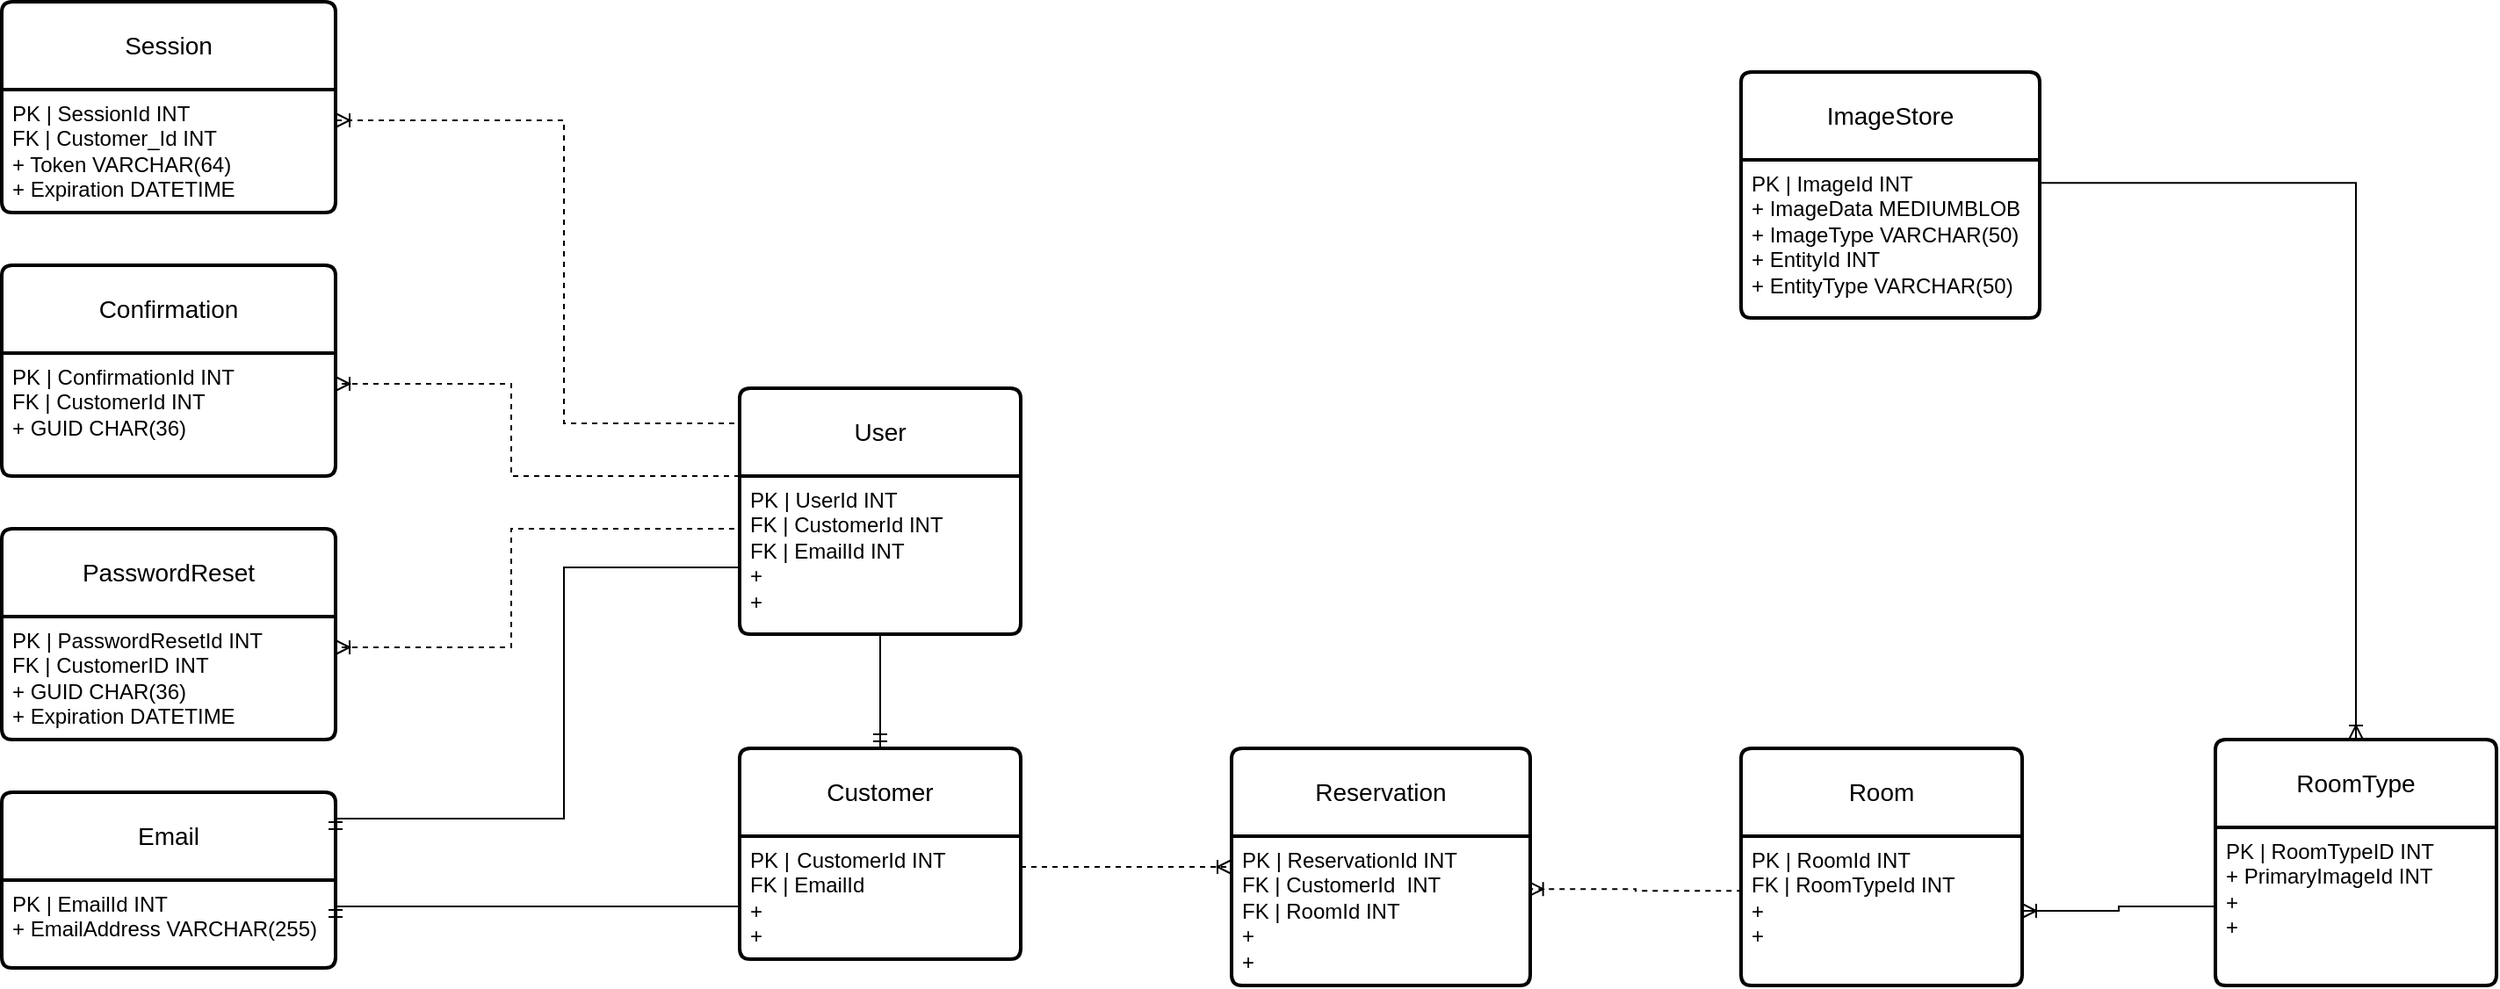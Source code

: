 <mxfile version="24.7.7">
  <diagram id="R2lEEEUBdFMjLlhIrx00" name="Page-1">
    <mxGraphModel dx="1687" dy="908" grid="1" gridSize="10" guides="1" tooltips="1" connect="1" arrows="1" fold="1" page="1" pageScale="1" pageWidth="850" pageHeight="1100" math="0" shadow="0" extFonts="Permanent Marker^https://fonts.googleapis.com/css?family=Permanent+Marker">
      <root>
        <mxCell id="0" />
        <mxCell id="1" parent="0" />
        <mxCell id="xTQfs5T80yT4qUn2D3Ki-52" value="Customer" style="swimlane;childLayout=stackLayout;horizontal=1;startSize=50;horizontalStack=0;rounded=1;fontSize=14;fontStyle=0;strokeWidth=2;resizeParent=0;resizeLast=1;shadow=0;dashed=0;align=center;arcSize=4;whiteSpace=wrap;html=1;" vertex="1" parent="1">
          <mxGeometry x="480" y="445" width="160" height="120" as="geometry">
            <mxRectangle x="480" y="445" width="100" height="50" as="alternateBounds" />
          </mxGeometry>
        </mxCell>
        <mxCell id="xTQfs5T80yT4qUn2D3Ki-53" value="PK |&lt;span style=&quot;white-space: pre;&quot;&gt;&#x9;&lt;/span&gt;CustomerId INT&lt;div&gt;FK | EmailId&lt;/div&gt;&lt;div&gt;+&lt;/div&gt;&lt;div&gt;+&lt;/div&gt;" style="align=left;strokeColor=none;fillColor=none;spacingLeft=4;fontSize=12;verticalAlign=top;resizable=0;rotatable=0;part=1;html=1;" vertex="1" parent="xTQfs5T80yT4qUn2D3Ki-52">
          <mxGeometry y="50" width="160" height="70" as="geometry" />
        </mxCell>
        <mxCell id="xTQfs5T80yT4qUn2D3Ki-54" value="Reservation" style="swimlane;childLayout=stackLayout;horizontal=1;startSize=50;horizontalStack=0;rounded=1;fontSize=14;fontStyle=0;strokeWidth=2;resizeParent=0;resizeLast=1;shadow=0;dashed=0;align=center;arcSize=4;whiteSpace=wrap;html=1;" vertex="1" parent="1">
          <mxGeometry x="760" y="445" width="170" height="135" as="geometry" />
        </mxCell>
        <mxCell id="xTQfs5T80yT4qUn2D3Ki-55" value="&lt;div&gt;PK | ReservationId INT&lt;/div&gt;FK | CustomerId&amp;nbsp; INT&lt;div&gt;FK | RoomId INT&lt;/div&gt;&lt;div&gt;+&amp;nbsp;&amp;nbsp;&lt;/div&gt;&lt;div&gt;+&amp;nbsp;&lt;/div&gt;" style="align=left;strokeColor=none;fillColor=none;spacingLeft=4;fontSize=12;verticalAlign=top;resizable=0;rotatable=0;part=1;html=1;" vertex="1" parent="xTQfs5T80yT4qUn2D3Ki-54">
          <mxGeometry y="50" width="170" height="85" as="geometry" />
        </mxCell>
        <mxCell id="xTQfs5T80yT4qUn2D3Ki-56" value="Room" style="swimlane;childLayout=stackLayout;horizontal=1;startSize=50;horizontalStack=0;rounded=1;fontSize=14;fontStyle=0;strokeWidth=2;resizeParent=0;resizeLast=1;shadow=0;dashed=0;align=center;arcSize=4;whiteSpace=wrap;html=1;" vertex="1" parent="1">
          <mxGeometry x="1050" y="445" width="160" height="135" as="geometry" />
        </mxCell>
        <mxCell id="xTQfs5T80yT4qUn2D3Ki-57" value="&lt;div&gt;PK | RoomId INT&lt;/div&gt;FK | RoomTypeId INT&lt;br&gt;+&amp;nbsp;&lt;br&gt;&lt;div&gt;+&amp;nbsp;&lt;/div&gt;" style="align=left;strokeColor=none;fillColor=none;spacingLeft=4;fontSize=12;verticalAlign=top;resizable=0;rotatable=0;part=1;html=1;" vertex="1" parent="xTQfs5T80yT4qUn2D3Ki-56">
          <mxGeometry y="50" width="160" height="85" as="geometry" />
        </mxCell>
        <mxCell id="xTQfs5T80yT4qUn2D3Ki-60" value="Session" style="swimlane;childLayout=stackLayout;horizontal=1;startSize=50;horizontalStack=0;rounded=1;fontSize=14;fontStyle=0;strokeWidth=2;resizeParent=0;resizeLast=1;shadow=0;dashed=0;align=center;arcSize=4;whiteSpace=wrap;html=1;" vertex="1" parent="1">
          <mxGeometry x="60" y="20" width="190" height="120" as="geometry" />
        </mxCell>
        <mxCell id="xTQfs5T80yT4qUn2D3Ki-61" value="PK | SessionId INT&lt;div&gt;FK | Customer_Id INT&lt;/div&gt;&lt;div&gt;+ Token VARCHAR(64)&lt;/div&gt;&lt;div&gt;+ Expiration DATETIME&lt;/div&gt;" style="align=left;strokeColor=none;fillColor=none;spacingLeft=4;fontSize=12;verticalAlign=top;resizable=0;rotatable=0;part=1;html=1;" vertex="1" parent="xTQfs5T80yT4qUn2D3Ki-60">
          <mxGeometry y="50" width="190" height="70" as="geometry" />
        </mxCell>
        <mxCell id="xTQfs5T80yT4qUn2D3Ki-62" value="Confirmation" style="swimlane;childLayout=stackLayout;horizontal=1;startSize=50;horizontalStack=0;rounded=1;fontSize=14;fontStyle=0;strokeWidth=2;resizeParent=0;resizeLast=1;shadow=0;dashed=0;align=center;arcSize=4;whiteSpace=wrap;html=1;" vertex="1" parent="1">
          <mxGeometry x="60" y="170" width="190" height="120" as="geometry" />
        </mxCell>
        <mxCell id="xTQfs5T80yT4qUn2D3Ki-63" value="PK | ConfirmationId INT&lt;br&gt;FK | CustomerId INT&lt;br&gt;+ GUID CHAR(36)" style="align=left;strokeColor=none;fillColor=none;spacingLeft=4;fontSize=12;verticalAlign=top;resizable=0;rotatable=0;part=1;html=1;" vertex="1" parent="xTQfs5T80yT4qUn2D3Ki-62">
          <mxGeometry y="50" width="190" height="70" as="geometry" />
        </mxCell>
        <mxCell id="xTQfs5T80yT4qUn2D3Ki-66" value="PasswordReset" style="swimlane;childLayout=stackLayout;horizontal=1;startSize=50;horizontalStack=0;rounded=1;fontSize=14;fontStyle=0;strokeWidth=2;resizeParent=0;resizeLast=1;shadow=0;dashed=0;align=center;arcSize=4;whiteSpace=wrap;html=1;" vertex="1" parent="1">
          <mxGeometry x="60" y="320" width="190" height="120" as="geometry" />
        </mxCell>
        <mxCell id="xTQfs5T80yT4qUn2D3Ki-67" value="PK | PasswordResetId INT&lt;br&gt;FK | CustomerID INT&lt;br&gt;+ GUID CHAR(36)&lt;div&gt;+ Expiration DATETIME&lt;/div&gt;" style="align=left;strokeColor=none;fillColor=none;spacingLeft=4;fontSize=12;verticalAlign=top;resizable=0;rotatable=0;part=1;html=1;" vertex="1" parent="xTQfs5T80yT4qUn2D3Ki-66">
          <mxGeometry y="50" width="190" height="70" as="geometry" />
        </mxCell>
        <mxCell id="xTQfs5T80yT4qUn2D3Ki-68" style="edgeStyle=orthogonalEdgeStyle;rounded=0;orthogonalLoop=1;jettySize=auto;html=1;exitX=0;exitY=0.25;exitDx=0;exitDy=0;entryX=1;entryY=0.25;entryDx=0;entryDy=0;dashed=1;endArrow=ERoneToMany;endFill=0;" edge="1" parent="1" source="xTQfs5T80yT4qUn2D3Ki-81" target="xTQfs5T80yT4qUn2D3Ki-61">
          <mxGeometry relative="1" as="geometry">
            <Array as="points">
              <mxPoint x="480" y="260" />
              <mxPoint x="380" y="260" />
              <mxPoint x="380" y="88" />
            </Array>
          </mxGeometry>
        </mxCell>
        <mxCell id="xTQfs5T80yT4qUn2D3Ki-70" style="edgeStyle=orthogonalEdgeStyle;rounded=0;orthogonalLoop=1;jettySize=auto;html=1;exitX=0;exitY=0.5;exitDx=0;exitDy=0;entryX=1;entryY=0.25;entryDx=0;entryDy=0;dashed=1;endArrow=ERoneToMany;endFill=0;" edge="1" parent="1" source="xTQfs5T80yT4qUn2D3Ki-82" target="xTQfs5T80yT4qUn2D3Ki-67">
          <mxGeometry relative="1" as="geometry">
            <Array as="points">
              <mxPoint x="480" y="320" />
              <mxPoint x="350" y="320" />
              <mxPoint x="350" y="388" />
            </Array>
          </mxGeometry>
        </mxCell>
        <mxCell id="xTQfs5T80yT4qUn2D3Ki-73" style="edgeStyle=orthogonalEdgeStyle;rounded=0;orthogonalLoop=1;jettySize=auto;html=1;exitX=1;exitY=0.25;exitDx=0;exitDy=0;entryX=0;entryY=0.5;entryDx=0;entryDy=0;endArrow=ERoneToMany;endFill=0;dashed=1;" edge="1" parent="1" source="xTQfs5T80yT4qUn2D3Ki-53" target="xTQfs5T80yT4qUn2D3Ki-54">
          <mxGeometry relative="1" as="geometry" />
        </mxCell>
        <mxCell id="xTQfs5T80yT4qUn2D3Ki-74" style="edgeStyle=orthogonalEdgeStyle;rounded=0;orthogonalLoop=1;jettySize=auto;html=1;exitX=0.004;exitY=0.366;exitDx=0;exitDy=0;entryX=0.996;entryY=0.354;entryDx=0;entryDy=0;entryPerimeter=0;dashed=1;endArrow=ERoneToMany;endFill=0;exitPerimeter=0;" edge="1" parent="1" source="xTQfs5T80yT4qUn2D3Ki-57" target="xTQfs5T80yT4qUn2D3Ki-55">
          <mxGeometry relative="1" as="geometry" />
        </mxCell>
        <mxCell id="xTQfs5T80yT4qUn2D3Ki-75" value="ImageStore" style="swimlane;childLayout=stackLayout;horizontal=1;startSize=50;horizontalStack=0;rounded=1;fontSize=14;fontStyle=0;strokeWidth=2;resizeParent=0;resizeLast=1;shadow=0;dashed=0;align=center;arcSize=4;whiteSpace=wrap;html=1;" vertex="1" parent="1">
          <mxGeometry x="1050" y="60" width="170" height="140" as="geometry" />
        </mxCell>
        <mxCell id="xTQfs5T80yT4qUn2D3Ki-76" value="PK | ImageId INT&lt;br&gt;+ ImageData MEDIUMBLOB&lt;div&gt;+ ImageType VARCHAR(50)&lt;/div&gt;&lt;div&gt;+ EntityId INT&lt;/div&gt;&lt;div&gt;+ EntityType VARCHAR(50)&lt;/div&gt;" style="align=left;strokeColor=none;fillColor=none;spacingLeft=4;fontSize=12;verticalAlign=top;resizable=0;rotatable=0;part=1;html=1;" vertex="1" parent="xTQfs5T80yT4qUn2D3Ki-75">
          <mxGeometry y="50" width="170" height="90" as="geometry" />
        </mxCell>
        <mxCell id="xTQfs5T80yT4qUn2D3Ki-77" value="RoomType" style="swimlane;childLayout=stackLayout;horizontal=1;startSize=50;horizontalStack=0;rounded=1;fontSize=14;fontStyle=0;strokeWidth=2;resizeParent=0;resizeLast=1;shadow=0;dashed=0;align=center;arcSize=4;whiteSpace=wrap;html=1;" vertex="1" parent="1">
          <mxGeometry x="1320" y="440" width="160" height="140" as="geometry" />
        </mxCell>
        <mxCell id="xTQfs5T80yT4qUn2D3Ki-78" value="PK | RoomTypeID INT&lt;br&gt;+ PrimaryImageId INT&lt;div&gt;+&amp;nbsp;&lt;/div&gt;&lt;div&gt;+&amp;nbsp;&lt;/div&gt;" style="align=left;strokeColor=none;fillColor=none;spacingLeft=4;fontSize=12;verticalAlign=top;resizable=0;rotatable=0;part=1;html=1;" vertex="1" parent="xTQfs5T80yT4qUn2D3Ki-77">
          <mxGeometry y="50" width="160" height="90" as="geometry" />
        </mxCell>
        <mxCell id="xTQfs5T80yT4qUn2D3Ki-80" style="edgeStyle=orthogonalEdgeStyle;rounded=0;orthogonalLoop=1;jettySize=auto;html=1;exitX=0.5;exitY=0;exitDx=0;exitDy=0;entryX=1.004;entryY=0.146;entryDx=0;entryDy=0;entryPerimeter=0;endArrow=none;endFill=0;startArrow=ERoneToMany;startFill=0;" edge="1" parent="1" source="xTQfs5T80yT4qUn2D3Ki-77" target="xTQfs5T80yT4qUn2D3Ki-76">
          <mxGeometry relative="1" as="geometry" />
        </mxCell>
        <mxCell id="xTQfs5T80yT4qUn2D3Ki-81" value="User" style="swimlane;childLayout=stackLayout;horizontal=1;startSize=50;horizontalStack=0;rounded=1;fontSize=14;fontStyle=0;strokeWidth=2;resizeParent=0;resizeLast=1;shadow=0;dashed=0;align=center;arcSize=4;whiteSpace=wrap;html=1;" vertex="1" parent="1">
          <mxGeometry x="480" y="240" width="160" height="140" as="geometry" />
        </mxCell>
        <mxCell id="xTQfs5T80yT4qUn2D3Ki-82" value="PK | UserId INT&lt;br&gt;FK | CustomerId INT&lt;br&gt;FK | EmailId INT&lt;br&gt;&lt;div&gt;+&amp;nbsp;&lt;/div&gt;&lt;div&gt;+&amp;nbsp;&lt;/div&gt;" style="align=left;strokeColor=none;fillColor=none;spacingLeft=4;fontSize=12;verticalAlign=top;resizable=0;rotatable=0;part=1;html=1;" vertex="1" parent="xTQfs5T80yT4qUn2D3Ki-81">
          <mxGeometry y="50" width="160" height="90" as="geometry" />
        </mxCell>
        <mxCell id="xTQfs5T80yT4qUn2D3Ki-83" style="edgeStyle=orthogonalEdgeStyle;rounded=0;orthogonalLoop=1;jettySize=auto;html=1;exitX=0.5;exitY=1;exitDx=0;exitDy=0;entryX=0.5;entryY=0;entryDx=0;entryDy=0;endArrow=ERmandOne;endFill=0;" edge="1" parent="1" source="xTQfs5T80yT4qUn2D3Ki-82" target="xTQfs5T80yT4qUn2D3Ki-52">
          <mxGeometry relative="1" as="geometry" />
        </mxCell>
        <mxCell id="xTQfs5T80yT4qUn2D3Ki-86" value="Email" style="swimlane;childLayout=stackLayout;horizontal=1;startSize=50;horizontalStack=0;rounded=1;fontSize=14;fontStyle=0;strokeWidth=2;resizeParent=0;resizeLast=1;shadow=0;dashed=0;align=center;arcSize=4;whiteSpace=wrap;html=1;" vertex="1" parent="1">
          <mxGeometry x="60" y="470" width="190" height="100" as="geometry" />
        </mxCell>
        <mxCell id="xTQfs5T80yT4qUn2D3Ki-87" value="PK | EmailId INT&lt;div&gt;+ EmailAddress VARCHAR(255)&lt;/div&gt;" style="align=left;strokeColor=none;fillColor=none;spacingLeft=4;fontSize=12;verticalAlign=top;resizable=0;rotatable=0;part=1;html=1;" vertex="1" parent="xTQfs5T80yT4qUn2D3Ki-86">
          <mxGeometry y="50" width="190" height="50" as="geometry" />
        </mxCell>
        <mxCell id="xTQfs5T80yT4qUn2D3Ki-88" style="edgeStyle=orthogonalEdgeStyle;rounded=0;orthogonalLoop=1;jettySize=auto;html=1;exitX=0;exitY=0.75;exitDx=0;exitDy=0;entryX=1;entryY=0.25;entryDx=0;entryDy=0;endArrow=ERmandOne;endFill=0;" edge="1" parent="1" source="xTQfs5T80yT4qUn2D3Ki-82" target="xTQfs5T80yT4qUn2D3Ki-86">
          <mxGeometry relative="1" as="geometry">
            <Array as="points">
              <mxPoint x="380" y="342" />
              <mxPoint x="380" y="485" />
            </Array>
          </mxGeometry>
        </mxCell>
        <mxCell id="xTQfs5T80yT4qUn2D3Ki-89" style="edgeStyle=orthogonalEdgeStyle;rounded=0;orthogonalLoop=1;jettySize=auto;html=1;exitX=0;exitY=0.5;exitDx=0;exitDy=0;entryX=1;entryY=0.5;entryDx=0;entryDy=0;endArrow=ERmandOne;endFill=0;" edge="1" parent="1" source="xTQfs5T80yT4qUn2D3Ki-53" target="xTQfs5T80yT4qUn2D3Ki-87">
          <mxGeometry relative="1" as="geometry">
            <Array as="points">
              <mxPoint x="480" y="535" />
            </Array>
          </mxGeometry>
        </mxCell>
        <mxCell id="xTQfs5T80yT4qUn2D3Ki-90" style="edgeStyle=orthogonalEdgeStyle;rounded=0;orthogonalLoop=1;jettySize=auto;html=1;exitX=0;exitY=0;exitDx=0;exitDy=0;entryX=1;entryY=0.25;entryDx=0;entryDy=0;dashed=1;endArrow=ERoneToMany;endFill=0;" edge="1" parent="1" source="xTQfs5T80yT4qUn2D3Ki-82" target="xTQfs5T80yT4qUn2D3Ki-63">
          <mxGeometry relative="1" as="geometry">
            <Array as="points">
              <mxPoint x="350" y="290" />
              <mxPoint x="350" y="238" />
            </Array>
          </mxGeometry>
        </mxCell>
        <mxCell id="xTQfs5T80yT4qUn2D3Ki-97" value="" style="edgeStyle=orthogonalEdgeStyle;rounded=0;orthogonalLoop=1;jettySize=auto;html=1;endArrow=ERoneToMany;endFill=0;" edge="1" parent="1" source="xTQfs5T80yT4qUn2D3Ki-78" target="xTQfs5T80yT4qUn2D3Ki-57">
          <mxGeometry relative="1" as="geometry" />
        </mxCell>
      </root>
    </mxGraphModel>
  </diagram>
</mxfile>
